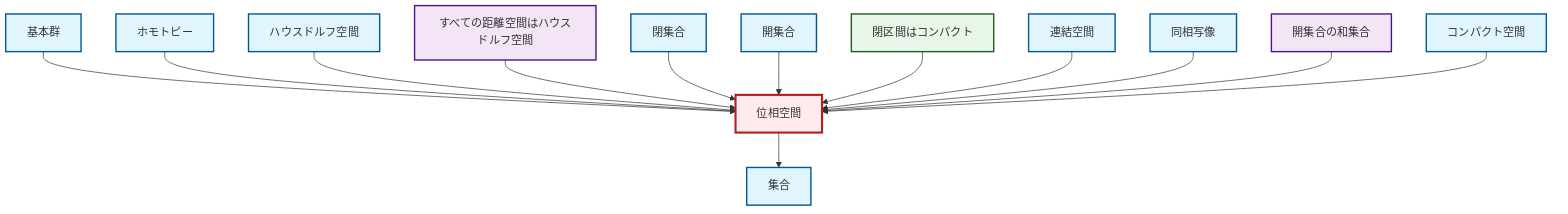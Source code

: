 graph TD
    classDef definition fill:#e1f5fe,stroke:#01579b,stroke-width:2px
    classDef theorem fill:#f3e5f5,stroke:#4a148c,stroke-width:2px
    classDef axiom fill:#fff3e0,stroke:#e65100,stroke-width:2px
    classDef example fill:#e8f5e9,stroke:#1b5e20,stroke-width:2px
    classDef current fill:#ffebee,stroke:#b71c1c,stroke-width:3px
    def-homeomorphism["同相写像"]:::definition
    def-hausdorff["ハウスドルフ空間"]:::definition
    def-set["集合"]:::definition
    thm-union-open-sets["開集合の和集合"]:::theorem
    def-compact["コンパクト空間"]:::definition
    def-topological-space["位相空間"]:::definition
    def-fundamental-group["基本群"]:::definition
    def-open-set["開集合"]:::definition
    def-closed-set["閉集合"]:::definition
    thm-metric-hausdorff["すべての距離空間はハウスドルフ空間"]:::theorem
    def-homotopy["ホモトピー"]:::definition
    ex-closed-interval-compact["閉区間はコンパクト"]:::example
    def-connected["連結空間"]:::definition
    def-fundamental-group --> def-topological-space
    def-homotopy --> def-topological-space
    def-hausdorff --> def-topological-space
    thm-metric-hausdorff --> def-topological-space
    def-topological-space --> def-set
    def-closed-set --> def-topological-space
    def-open-set --> def-topological-space
    ex-closed-interval-compact --> def-topological-space
    def-connected --> def-topological-space
    def-homeomorphism --> def-topological-space
    thm-union-open-sets --> def-topological-space
    def-compact --> def-topological-space
    class def-topological-space current